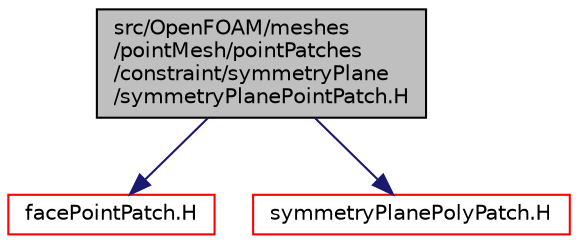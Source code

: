 digraph "src/OpenFOAM/meshes/pointMesh/pointPatches/constraint/symmetryPlane/symmetryPlanePointPatch.H"
{
  bgcolor="transparent";
  edge [fontname="Helvetica",fontsize="10",labelfontname="Helvetica",labelfontsize="10"];
  node [fontname="Helvetica",fontsize="10",shape=record];
  Node1 [label="src/OpenFOAM/meshes\l/pointMesh/pointPatches\l/constraint/symmetryPlane\l/symmetryPlanePointPatch.H",height=0.2,width=0.4,color="black", fillcolor="grey75", style="filled", fontcolor="black"];
  Node1 -> Node2 [color="midnightblue",fontsize="10",style="solid",fontname="Helvetica"];
  Node2 [label="facePointPatch.H",height=0.2,width=0.4,color="red",URL="$a08782.html"];
  Node1 -> Node3 [color="midnightblue",fontsize="10",style="solid",fontname="Helvetica"];
  Node3 [label="symmetryPlanePolyPatch.H",height=0.2,width=0.4,color="red",URL="$a08862.html"];
}
